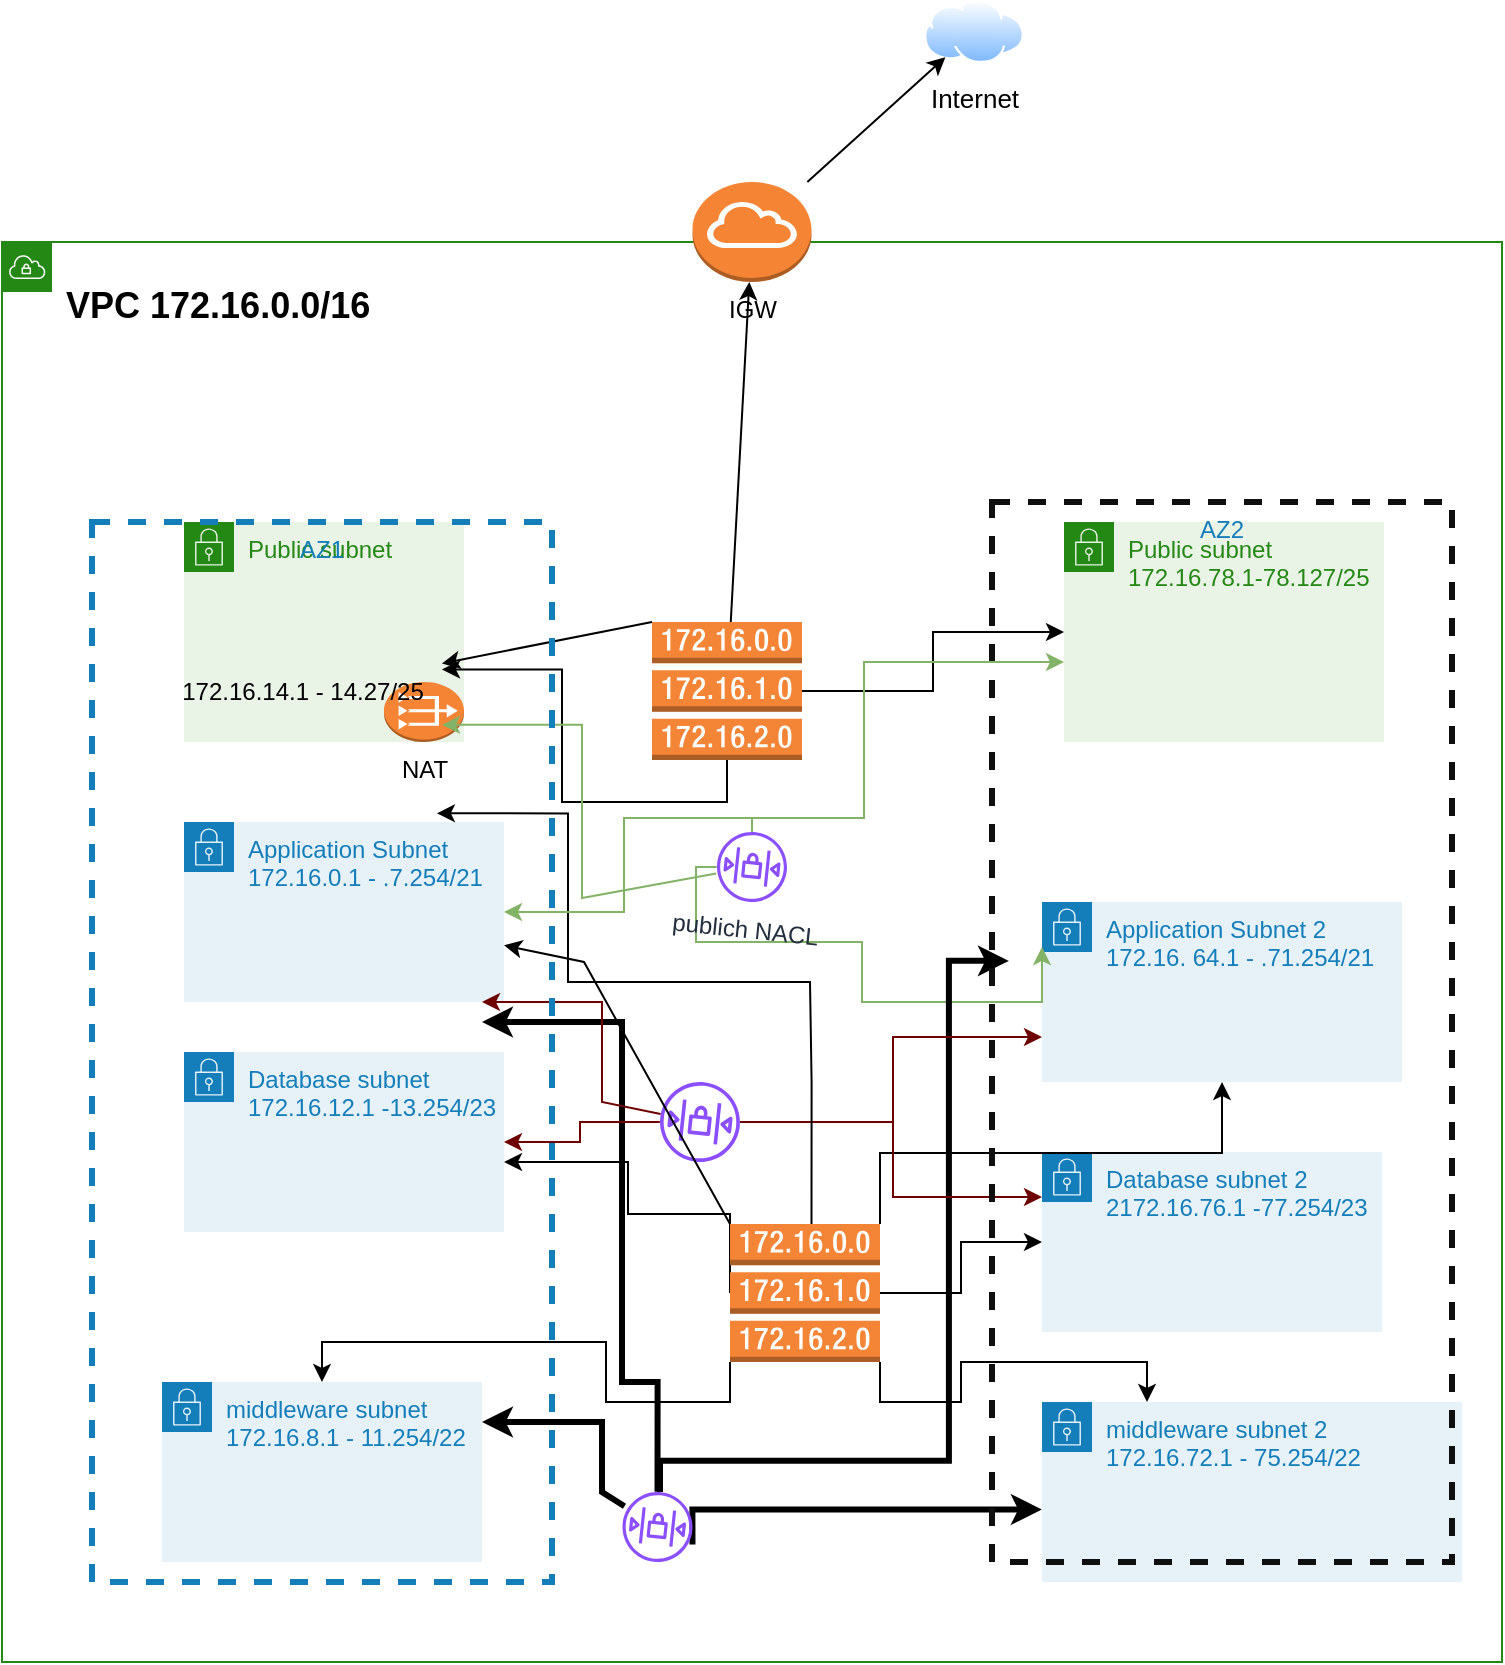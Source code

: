 <mxfile version="22.0.6" type="github">
  <diagram name="Page-1" id="yy_bzusd1XuA34yXiIHK">
    <mxGraphModel dx="2311" dy="2075" grid="1" gridSize="10" guides="1" tooltips="1" connect="1" arrows="1" fold="1" page="1" pageScale="1" pageWidth="827" pageHeight="1169" math="0" shadow="0">
      <root>
        <mxCell id="0" />
        <mxCell id="1" parent="0" />
        <mxCell id="lVtwnys3YDi8AOiwf6Ey-32" value="Public subnet&lt;br&gt;172.16.78.1-78.127/25" style="points=[[0,0],[0.25,0],[0.5,0],[0.75,0],[1,0],[1,0.25],[1,0.5],[1,0.75],[1,1],[0.75,1],[0.5,1],[0.25,1],[0,1],[0,0.75],[0,0.5],[0,0.25]];outlineConnect=0;gradientColor=none;html=1;whiteSpace=wrap;fontSize=12;fontStyle=0;container=1;pointerEvents=0;collapsible=0;recursiveResize=0;shape=mxgraph.aws4.group;grIcon=mxgraph.aws4.group_security_group;grStroke=0;strokeColor=#248814;fillColor=#E9F3E6;verticalAlign=top;align=left;spacingLeft=30;fontColor=#248814;dashed=0;" parent="1" vertex="1">
          <mxGeometry x="570" y="230" width="160" height="110" as="geometry" />
        </mxCell>
        <mxCell id="lVtwnys3YDi8AOiwf6Ey-61" style="edgeStyle=orthogonalEdgeStyle;rounded=0;orthogonalLoop=1;jettySize=auto;html=1;exitX=0;exitY=0.5;exitDx=0;exitDy=0;exitPerimeter=0;" parent="1" source="lVtwnys3YDi8AOiwf6Ey-38" target="lVtwnys3YDi8AOiwf6Ey-43" edge="1">
          <mxGeometry relative="1" as="geometry">
            <Array as="points">
              <mxPoint x="352" y="576" />
              <mxPoint x="352" y="550" />
            </Array>
          </mxGeometry>
        </mxCell>
        <mxCell id="lVtwnys3YDi8AOiwf6Ey-39" value="Public subnet" style="points=[[0,0],[0.25,0],[0.5,0],[0.75,0],[1,0],[1,0.25],[1,0.5],[1,0.75],[1,1],[0.75,1],[0.5,1],[0.25,1],[0,1],[0,0.75],[0,0.5],[0,0.25]];outlineConnect=0;gradientColor=none;html=1;whiteSpace=wrap;fontSize=12;fontStyle=0;container=1;pointerEvents=0;collapsible=0;recursiveResize=0;shape=mxgraph.aws4.group;grIcon=mxgraph.aws4.group_security_group;grStroke=0;strokeColor=#248814;fillColor=#E9F3E6;verticalAlign=top;align=left;spacingLeft=30;fontColor=#248814;dashed=0;" parent="1" vertex="1">
          <mxGeometry x="130" y="230" width="140" height="110" as="geometry" />
        </mxCell>
        <mxCell id="lVtwnys3YDi8AOiwf6Ey-40" value="NAT&lt;br&gt;" style="outlineConnect=0;dashed=0;verticalLabelPosition=bottom;verticalAlign=top;align=center;html=1;shape=mxgraph.aws3.vpc_nat_gateway;fillColor=#F58534;gradientColor=none;" parent="lVtwnys3YDi8AOiwf6Ey-39" vertex="1">
          <mxGeometry x="100" y="80" width="40" height="30" as="geometry" />
        </mxCell>
        <mxCell id="lVtwnys3YDi8AOiwf6Ey-41" value="Application Subnet&lt;br&gt;172.16.0.1 - .7.254/21" style="points=[[0,0],[0.25,0],[0.5,0],[0.75,0],[1,0],[1,0.25],[1,0.5],[1,0.75],[1,1],[0.75,1],[0.5,1],[0.25,1],[0,1],[0,0.75],[0,0.5],[0,0.25]];outlineConnect=0;gradientColor=none;html=1;whiteSpace=wrap;fontSize=12;fontStyle=0;container=1;pointerEvents=0;collapsible=0;recursiveResize=0;shape=mxgraph.aws4.group;grIcon=mxgraph.aws4.group_security_group;grStroke=0;strokeColor=#147EBA;fillColor=#E6F2F8;verticalAlign=top;align=left;spacingLeft=30;fontColor=#147EBA;dashed=0;" parent="1" vertex="1">
          <mxGeometry x="130" y="380" width="160" height="90" as="geometry" />
        </mxCell>
        <mxCell id="lVtwnys3YDi8AOiwf6Ey-43" value="Database subnet&lt;br&gt;172.16.12.1 -13.254/23" style="points=[[0,0],[0.25,0],[0.5,0],[0.75,0],[1,0],[1,0.25],[1,0.5],[1,0.75],[1,1],[0.75,1],[0.5,1],[0.25,1],[0,1],[0,0.75],[0,0.5],[0,0.25]];outlineConnect=0;gradientColor=none;html=1;whiteSpace=wrap;fontSize=12;fontStyle=0;container=1;pointerEvents=0;collapsible=0;recursiveResize=0;shape=mxgraph.aws4.group;grIcon=mxgraph.aws4.group_security_group;grStroke=0;strokeColor=#147EBA;fillColor=#E6F2F8;verticalAlign=top;align=left;spacingLeft=30;fontColor=#147EBA;dashed=0;" parent="1" vertex="1">
          <mxGeometry x="130" y="495" width="160" height="90" as="geometry" />
        </mxCell>
        <mxCell id="lVtwnys3YDi8AOiwf6Ey-44" value="&lt;h2&gt;&lt;font color=&quot;#000000&quot;&gt;VPC 172.16.0.0/16&lt;/font&gt;&lt;/h2&gt;" style="points=[[0,0],[0.25,0],[0.5,0],[0.75,0],[1,0],[1,0.25],[1,0.5],[1,0.75],[1,1],[0.75,1],[0.5,1],[0.25,1],[0,1],[0,0.75],[0,0.5],[0,0.25]];outlineConnect=0;gradientColor=none;html=1;whiteSpace=wrap;fontSize=12;fontStyle=0;container=1;pointerEvents=0;collapsible=0;recursiveResize=0;shape=mxgraph.aws4.group;grIcon=mxgraph.aws4.group_vpc;strokeColor=#248814;fillColor=none;verticalAlign=top;align=left;spacingLeft=30;fontColor=#AAB7B8;dashed=0;" parent="1" vertex="1">
          <mxGeometry x="39" y="90" width="750" height="710" as="geometry" />
        </mxCell>
        <mxCell id="lVtwnys3YDi8AOiwf6Ey-37" value="" style="outlineConnect=0;dashed=0;verticalLabelPosition=bottom;verticalAlign=top;align=center;html=1;shape=mxgraph.aws3.route_table;fillColor=#F58536;gradientColor=none;" parent="lVtwnys3YDi8AOiwf6Ey-44" vertex="1">
          <mxGeometry x="325" y="190" width="75" height="69" as="geometry" />
        </mxCell>
        <mxCell id="lVtwnys3YDi8AOiwf6Ey-49" value="172.16.14.1 - 14.27/25" style="text;html=1;align=center;verticalAlign=middle;resizable=0;points=[];autosize=1;strokeColor=none;fillColor=none;" parent="lVtwnys3YDi8AOiwf6Ey-44" vertex="1">
          <mxGeometry x="80" y="209.5" width="140" height="30" as="geometry" />
        </mxCell>
        <mxCell id="lVtwnys3YDi8AOiwf6Ey-42" value="middleware subnet&lt;br&gt;172.16.8.1 - 11.254/22" style="points=[[0,0],[0.25,0],[0.5,0],[0.75,0],[1,0],[1,0.25],[1,0.5],[1,0.75],[1,1],[0.75,1],[0.5,1],[0.25,1],[0,1],[0,0.75],[0,0.5],[0,0.25]];outlineConnect=0;gradientColor=none;html=1;whiteSpace=wrap;fontSize=12;fontStyle=0;container=1;pointerEvents=0;collapsible=0;recursiveResize=0;shape=mxgraph.aws4.group;grIcon=mxgraph.aws4.group_security_group;grStroke=0;strokeColor=#147EBA;fillColor=#E6F2F8;verticalAlign=top;align=left;spacingLeft=30;fontColor=#147EBA;dashed=0;" parent="lVtwnys3YDi8AOiwf6Ey-44" vertex="1">
          <mxGeometry x="80" y="570" width="160" height="90" as="geometry" />
        </mxCell>
        <mxCell id="lVtwnys3YDi8AOiwf6Ey-52" value="Application Subnet 2&lt;br&gt;172.16. 64.1 - .71.254/21" style="points=[[0,0],[0.25,0],[0.5,0],[0.75,0],[1,0],[1,0.25],[1,0.5],[1,0.75],[1,1],[0.75,1],[0.5,1],[0.25,1],[0,1],[0,0.75],[0,0.5],[0,0.25]];outlineConnect=0;gradientColor=none;html=1;whiteSpace=wrap;fontSize=12;fontStyle=0;container=1;pointerEvents=0;collapsible=0;recursiveResize=0;shape=mxgraph.aws4.group;grIcon=mxgraph.aws4.group_security_group;grStroke=0;strokeColor=#147EBA;fillColor=#E6F2F8;verticalAlign=top;align=left;spacingLeft=30;fontColor=#147EBA;dashed=0;" parent="lVtwnys3YDi8AOiwf6Ey-44" vertex="1">
          <mxGeometry x="520" y="330" width="180" height="90" as="geometry" />
        </mxCell>
        <mxCell id="lVtwnys3YDi8AOiwf6Ey-53" value="Database subnet 2&lt;br&gt;2172.16.76.1 -77.254/23" style="points=[[0,0],[0.25,0],[0.5,0],[0.75,0],[1,0],[1,0.25],[1,0.5],[1,0.75],[1,1],[0.75,1],[0.5,1],[0.25,1],[0,1],[0,0.75],[0,0.5],[0,0.25]];outlineConnect=0;gradientColor=none;html=1;whiteSpace=wrap;fontSize=12;fontStyle=0;container=1;pointerEvents=0;collapsible=0;recursiveResize=0;shape=mxgraph.aws4.group;grIcon=mxgraph.aws4.group_security_group;grStroke=0;strokeColor=#147EBA;fillColor=#E6F2F8;verticalAlign=top;align=left;spacingLeft=30;fontColor=#147EBA;dashed=0;" parent="lVtwnys3YDi8AOiwf6Ey-44" vertex="1">
          <mxGeometry x="520" y="455" width="170" height="90" as="geometry" />
        </mxCell>
        <mxCell id="lVtwnys3YDi8AOiwf6Ey-55" value="middleware subnet 2&lt;br&gt;172.16.72.1 - 75.254/22" style="points=[[0,0],[0.25,0],[0.5,0],[0.75,0],[1,0],[1,0.25],[1,0.5],[1,0.75],[1,1],[0.75,1],[0.5,1],[0.25,1],[0,1],[0,0.75],[0,0.5],[0,0.25]];outlineConnect=0;gradientColor=none;html=1;whiteSpace=wrap;fontSize=12;fontStyle=0;container=1;pointerEvents=0;collapsible=0;recursiveResize=0;shape=mxgraph.aws4.group;grIcon=mxgraph.aws4.group_security_group;grStroke=0;strokeColor=#147EBA;fillColor=#E6F2F8;verticalAlign=top;align=left;spacingLeft=30;fontColor=#147EBA;dashed=0;" parent="lVtwnys3YDi8AOiwf6Ey-44" vertex="1">
          <mxGeometry x="520" y="580" width="210" height="90" as="geometry" />
        </mxCell>
        <mxCell id="lVtwnys3YDi8AOiwf6Ey-56" style="edgeStyle=orthogonalEdgeStyle;rounded=0;orthogonalLoop=1;jettySize=auto;html=1;entryX=1;entryY=0.14;entryDx=0;entryDy=0;entryPerimeter=0;" parent="lVtwnys3YDi8AOiwf6Ey-44" source="lVtwnys3YDi8AOiwf6Ey-37" target="lVtwnys3YDi8AOiwf6Ey-49" edge="1">
          <mxGeometry relative="1" as="geometry">
            <Array as="points">
              <mxPoint x="280" y="280" />
              <mxPoint x="280" y="214" />
            </Array>
          </mxGeometry>
        </mxCell>
        <mxCell id="lVtwnys3YDi8AOiwf6Ey-83" style="edgeStyle=orthogonalEdgeStyle;rounded=0;orthogonalLoop=1;jettySize=auto;html=1;entryX=0;entryY=0.25;entryDx=0;entryDy=0;fillColor=#d5e8d4;strokeColor=#82b366;" parent="lVtwnys3YDi8AOiwf6Ey-44" source="lVtwnys3YDi8AOiwf6Ey-78" target="lVtwnys3YDi8AOiwf6Ey-52" edge="1">
          <mxGeometry relative="1" as="geometry">
            <Array as="points">
              <mxPoint x="347" y="350" />
              <mxPoint x="430" y="350" />
              <mxPoint x="430" y="380" />
              <mxPoint x="520" y="380" />
            </Array>
          </mxGeometry>
        </mxCell>
        <mxCell id="lVtwnys3YDi8AOiwf6Ey-78" value="publich NACL" style="sketch=0;outlineConnect=0;fontColor=#232F3E;gradientColor=none;fillColor=#8C4FFF;strokeColor=none;dashed=0;verticalLabelPosition=bottom;verticalAlign=top;align=center;html=1;fontSize=12;fontStyle=0;aspect=fixed;pointerEvents=1;shape=mxgraph.aws4.network_access_control_list;rotation=6;direction=east;" parent="lVtwnys3YDi8AOiwf6Ey-44" vertex="1">
          <mxGeometry x="357.5" y="295" width="35" height="35" as="geometry" />
        </mxCell>
        <mxCell id="lVtwnys3YDi8AOiwf6Ey-38" value="" style="outlineConnect=0;dashed=0;verticalLabelPosition=bottom;verticalAlign=top;align=center;html=1;shape=mxgraph.aws3.route_table;fillColor=#F58536;gradientColor=none;" parent="lVtwnys3YDi8AOiwf6Ey-44" vertex="1">
          <mxGeometry x="364" y="491" width="75" height="69" as="geometry" />
        </mxCell>
        <mxCell id="lVtwnys3YDi8AOiwf6Ey-62" style="edgeStyle=orthogonalEdgeStyle;rounded=0;orthogonalLoop=1;jettySize=auto;html=1;exitX=0;exitY=1;exitDx=0;exitDy=0;exitPerimeter=0;" parent="lVtwnys3YDi8AOiwf6Ey-44" source="lVtwnys3YDi8AOiwf6Ey-38" target="lVtwnys3YDi8AOiwf6Ey-42" edge="1">
          <mxGeometry relative="1" as="geometry" />
        </mxCell>
        <mxCell id="lVtwnys3YDi8AOiwf6Ey-63" style="edgeStyle=orthogonalEdgeStyle;rounded=0;orthogonalLoop=1;jettySize=auto;html=1;exitX=1;exitY=1;exitDx=0;exitDy=0;exitPerimeter=0;entryX=0.25;entryY=0;entryDx=0;entryDy=0;" parent="lVtwnys3YDi8AOiwf6Ey-44" source="lVtwnys3YDi8AOiwf6Ey-38" target="lVtwnys3YDi8AOiwf6Ey-55" edge="1">
          <mxGeometry relative="1" as="geometry" />
        </mxCell>
        <mxCell id="lVtwnys3YDi8AOiwf6Ey-64" style="edgeStyle=orthogonalEdgeStyle;rounded=0;orthogonalLoop=1;jettySize=auto;html=1;exitX=1;exitY=0.5;exitDx=0;exitDy=0;exitPerimeter=0;" parent="lVtwnys3YDi8AOiwf6Ey-44" source="lVtwnys3YDi8AOiwf6Ey-38" target="lVtwnys3YDi8AOiwf6Ey-53" edge="1">
          <mxGeometry relative="1" as="geometry" />
        </mxCell>
        <mxCell id="lVtwnys3YDi8AOiwf6Ey-65" style="edgeStyle=orthogonalEdgeStyle;rounded=0;orthogonalLoop=1;jettySize=auto;html=1;exitX=1;exitY=0;exitDx=0;exitDy=0;exitPerimeter=0;" parent="lVtwnys3YDi8AOiwf6Ey-44" source="lVtwnys3YDi8AOiwf6Ey-38" target="lVtwnys3YDi8AOiwf6Ey-52" edge="1">
          <mxGeometry relative="1" as="geometry" />
        </mxCell>
        <mxCell id="lVtwnys3YDi8AOiwf6Ey-80" style="edgeStyle=orthogonalEdgeStyle;rounded=0;orthogonalLoop=1;jettySize=auto;html=1;entryX=1;entryY=1.063;entryDx=0;entryDy=0;entryPerimeter=0;fillColor=#d5e8d4;strokeColor=#82b366;" parent="lVtwnys3YDi8AOiwf6Ey-44" source="lVtwnys3YDi8AOiwf6Ey-78" target="lVtwnys3YDi8AOiwf6Ey-49" edge="1">
          <mxGeometry relative="1" as="geometry">
            <Array as="points">
              <mxPoint x="290" y="328" />
              <mxPoint x="290" y="241" />
            </Array>
          </mxGeometry>
        </mxCell>
        <mxCell id="lVtwnys3YDi8AOiwf6Ey-86" style="edgeStyle=orthogonalEdgeStyle;rounded=0;orthogonalLoop=1;jettySize=auto;html=1;strokeWidth=3;" parent="lVtwnys3YDi8AOiwf6Ey-44" edge="1">
          <mxGeometry relative="1" as="geometry">
            <mxPoint x="345.246" y="651.232" as="sourcePoint" />
            <mxPoint x="519.9" y="633.759" as="targetPoint" />
            <Array as="points">
              <mxPoint x="345" y="634" />
            </Array>
          </mxGeometry>
        </mxCell>
        <mxCell id="lVtwnys3YDi8AOiwf6Ey-87" style="edgeStyle=orthogonalEdgeStyle;rounded=0;orthogonalLoop=1;jettySize=auto;html=1;strokeWidth=3;" parent="lVtwnys3YDi8AOiwf6Ey-44" source="lVtwnys3YDi8AOiwf6Ey-85" target="lVtwnys3YDi8AOiwf6Ey-42" edge="1">
          <mxGeometry relative="1" as="geometry">
            <Array as="points">
              <mxPoint x="300" y="625" />
              <mxPoint x="300" y="590" />
            </Array>
          </mxGeometry>
        </mxCell>
        <mxCell id="lVtwnys3YDi8AOiwf6Ey-88" style="edgeStyle=orthogonalEdgeStyle;rounded=0;orthogonalLoop=1;jettySize=auto;html=1;strokeWidth=3;" parent="lVtwnys3YDi8AOiwf6Ey-44" edge="1">
          <mxGeometry relative="1" as="geometry">
            <Array as="points">
              <mxPoint x="473.45" y="609.42" />
              <mxPoint x="473.45" y="359.42" />
            </Array>
            <mxPoint x="328.997" y="625.004" as="sourcePoint" />
            <mxPoint x="503.45" y="359.449" as="targetPoint" />
          </mxGeometry>
        </mxCell>
        <mxCell id="lVtwnys3YDi8AOiwf6Ey-89" style="edgeStyle=orthogonalEdgeStyle;rounded=0;orthogonalLoop=1;jettySize=auto;html=1;strokeWidth=3;" parent="lVtwnys3YDi8AOiwf6Ey-44" source="lVtwnys3YDi8AOiwf6Ey-85" edge="1">
          <mxGeometry relative="1" as="geometry">
            <mxPoint x="240" y="390" as="targetPoint" />
            <Array as="points">
              <mxPoint x="327" y="570" />
              <mxPoint x="310" y="570" />
              <mxPoint x="310" y="390" />
            </Array>
          </mxGeometry>
        </mxCell>
        <mxCell id="lVtwnys3YDi8AOiwf6Ey-85" value="" style="sketch=0;outlineConnect=0;fontColor=#232F3E;gradientColor=none;fillColor=#8C4FFF;strokeColor=none;dashed=0;verticalLabelPosition=bottom;verticalAlign=top;align=center;html=1;fontSize=12;fontStyle=0;aspect=fixed;pointerEvents=1;shape=mxgraph.aws4.network_access_control_list;rotation=6;" parent="lVtwnys3YDi8AOiwf6Ey-44" vertex="1">
          <mxGeometry x="310.25" y="625" width="35" height="35" as="geometry" />
        </mxCell>
        <mxCell id="lVtwnys3YDi8AOiwf6Ey-91" style="edgeStyle=orthogonalEdgeStyle;rounded=0;orthogonalLoop=1;jettySize=auto;html=1;entryX=0;entryY=0.25;entryDx=0;entryDy=0;fillColor=#a20025;strokeColor=#6F0000;" parent="lVtwnys3YDi8AOiwf6Ey-44" source="lVtwnys3YDi8AOiwf6Ey-90" target="lVtwnys3YDi8AOiwf6Ey-53" edge="1">
          <mxGeometry relative="1" as="geometry" />
        </mxCell>
        <mxCell id="lVtwnys3YDi8AOiwf6Ey-95" style="edgeStyle=orthogonalEdgeStyle;rounded=0;orthogonalLoop=1;jettySize=auto;html=1;fillColor=#a20025;strokeColor=#6F0000;" parent="lVtwnys3YDi8AOiwf6Ey-44" source="lVtwnys3YDi8AOiwf6Ey-90" edge="1">
          <mxGeometry relative="1" as="geometry">
            <mxPoint x="240" y="380" as="targetPoint" />
            <Array as="points">
              <mxPoint x="300" y="430" />
              <mxPoint x="300" y="380" />
            </Array>
          </mxGeometry>
        </mxCell>
        <mxCell id="lVtwnys3YDi8AOiwf6Ey-96" style="edgeStyle=orthogonalEdgeStyle;rounded=0;orthogonalLoop=1;jettySize=auto;html=1;entryX=0;entryY=0.75;entryDx=0;entryDy=0;fillColor=#a20025;strokeColor=#6F0000;" parent="lVtwnys3YDi8AOiwf6Ey-44" source="lVtwnys3YDi8AOiwf6Ey-90" target="lVtwnys3YDi8AOiwf6Ey-52" edge="1">
          <mxGeometry relative="1" as="geometry" />
        </mxCell>
        <mxCell id="lVtwnys3YDi8AOiwf6Ey-90" value="" style="sketch=0;outlineConnect=0;fontColor=#232F3E;gradientColor=none;fillColor=#8C4FFF;strokeColor=none;dashed=0;verticalLabelPosition=bottom;verticalAlign=top;align=center;html=1;fontSize=12;fontStyle=0;aspect=fixed;pointerEvents=1;shape=mxgraph.aws4.network_access_control_list;rotation=6;" parent="lVtwnys3YDi8AOiwf6Ey-44" vertex="1">
          <mxGeometry x="329" y="420" width="40" height="40" as="geometry" />
        </mxCell>
        <mxCell id="lVtwnys3YDi8AOiwf6Ey-102" value="IGW" style="outlineConnect=0;dashed=0;verticalLabelPosition=bottom;verticalAlign=top;align=center;html=1;shape=mxgraph.aws3.internet_gateway;fillColor=#F58534;gradientColor=none;" parent="lVtwnys3YDi8AOiwf6Ey-44" vertex="1">
          <mxGeometry x="345.25" y="-30" width="59.5" height="50" as="geometry" />
        </mxCell>
        <mxCell id="lVtwnys3YDi8AOiwf6Ey-105" value="" style="endArrow=classic;html=1;rounded=0;" parent="lVtwnys3YDi8AOiwf6Ey-44" source="lVtwnys3YDi8AOiwf6Ey-37" target="lVtwnys3YDi8AOiwf6Ey-102" edge="1">
          <mxGeometry width="50" height="50" relative="1" as="geometry">
            <mxPoint x="340" y="180" as="sourcePoint" />
            <mxPoint x="390" y="130" as="targetPoint" />
          </mxGeometry>
        </mxCell>
        <mxCell id="lVtwnys3YDi8AOiwf6Ey-106" value="" style="endArrow=classic;html=1;rounded=0;exitX=0;exitY=0;exitDx=0;exitDy=0;exitPerimeter=0;" parent="lVtwnys3YDi8AOiwf6Ey-44" source="lVtwnys3YDi8AOiwf6Ey-37" target="lVtwnys3YDi8AOiwf6Ey-49" edge="1">
          <mxGeometry width="50" height="50" relative="1" as="geometry">
            <mxPoint x="340" y="180" as="sourcePoint" />
            <mxPoint x="390" y="130" as="targetPoint" />
          </mxGeometry>
        </mxCell>
        <mxCell id="lVtwnys3YDi8AOiwf6Ey-99" value="AZ1" style="fillColor=none;strokeColor=#147EBA;dashed=1;verticalAlign=top;fontStyle=0;fontColor=#147EBA;whiteSpace=wrap;html=1;strokeWidth=3;" parent="lVtwnys3YDi8AOiwf6Ey-44" vertex="1">
          <mxGeometry x="45" y="140" width="230" height="530" as="geometry" />
        </mxCell>
        <mxCell id="lVtwnys3YDi8AOiwf6Ey-72" style="edgeStyle=orthogonalEdgeStyle;rounded=0;orthogonalLoop=1;jettySize=auto;html=1;exitX=0.5;exitY=0;exitDx=0;exitDy=0;exitPerimeter=0;entryX=0.855;entryY=0.855;entryDx=0;entryDy=0;entryPerimeter=0;" parent="lVtwnys3YDi8AOiwf6Ey-44" edge="1">
          <mxGeometry relative="1" as="geometry">
            <Array as="points">
              <mxPoint x="405" y="420" />
              <mxPoint x="404" y="420" />
              <mxPoint x="404" y="370" />
              <mxPoint x="283" y="370" />
              <mxPoint x="283" y="286" />
            </Array>
            <mxPoint x="404.75" y="491.0" as="sourcePoint" />
            <mxPoint x="217.45" y="285.65" as="targetPoint" />
          </mxGeometry>
        </mxCell>
        <mxCell id="lVtwnys3YDi8AOiwf6Ey-101" value="AZ2&lt;br&gt;" style="fillColor=none;strokeColor=#0f0f10;dashed=1;verticalAlign=top;fontStyle=0;fontColor=#147EBA;whiteSpace=wrap;html=1;strokeWidth=3;" parent="lVtwnys3YDi8AOiwf6Ey-44" vertex="1">
          <mxGeometry x="495" y="130" width="230" height="530" as="geometry" />
        </mxCell>
        <mxCell id="lVtwnys3YDi8AOiwf6Ey-57" value="" style="edgeStyle=orthogonalEdgeStyle;rounded=0;orthogonalLoop=1;jettySize=auto;html=1;" parent="1" source="lVtwnys3YDi8AOiwf6Ey-37" target="lVtwnys3YDi8AOiwf6Ey-32" edge="1">
          <mxGeometry relative="1" as="geometry" />
        </mxCell>
        <mxCell id="lVtwnys3YDi8AOiwf6Ey-71" value="" style="endArrow=classic;html=1;rounded=0;exitX=0;exitY=0;exitDx=0;exitDy=0;exitPerimeter=0;" parent="1" source="lVtwnys3YDi8AOiwf6Ey-38" target="lVtwnys3YDi8AOiwf6Ey-41" edge="1">
          <mxGeometry width="50" height="50" relative="1" as="geometry">
            <mxPoint x="310" y="360" as="sourcePoint" />
            <mxPoint x="360" y="310" as="targetPoint" />
            <Array as="points">
              <mxPoint x="330" y="450" />
            </Array>
          </mxGeometry>
        </mxCell>
        <mxCell id="lVtwnys3YDi8AOiwf6Ey-82" style="edgeStyle=orthogonalEdgeStyle;rounded=0;orthogonalLoop=1;jettySize=auto;html=1;fillColor=#d5e8d4;strokeColor=#82b366;" parent="1" source="lVtwnys3YDi8AOiwf6Ey-78" target="lVtwnys3YDi8AOiwf6Ey-32" edge="1">
          <mxGeometry relative="1" as="geometry">
            <Array as="points">
              <mxPoint x="470" y="378" />
              <mxPoint x="470" y="300" />
            </Array>
          </mxGeometry>
        </mxCell>
        <mxCell id="lVtwnys3YDi8AOiwf6Ey-84" style="edgeStyle=orthogonalEdgeStyle;rounded=0;orthogonalLoop=1;jettySize=auto;html=1;fillColor=#d5e8d4;strokeColor=#82b366;" parent="1" source="lVtwnys3YDi8AOiwf6Ey-78" target="lVtwnys3YDi8AOiwf6Ey-41" edge="1">
          <mxGeometry relative="1" as="geometry">
            <Array as="points">
              <mxPoint x="350" y="378" />
              <mxPoint x="350" y="425" />
            </Array>
          </mxGeometry>
        </mxCell>
        <mxCell id="lVtwnys3YDi8AOiwf6Ey-92" style="edgeStyle=orthogonalEdgeStyle;rounded=0;orthogonalLoop=1;jettySize=auto;html=1;fillColor=#a20025;strokeColor=#6F0000;" parent="1" source="lVtwnys3YDi8AOiwf6Ey-90" target="lVtwnys3YDi8AOiwf6Ey-43" edge="1">
          <mxGeometry relative="1" as="geometry" />
        </mxCell>
        <mxCell id="lVtwnys3YDi8AOiwf6Ey-103" value="&lt;font style=&quot;font-size: 13px;&quot;&gt;Internet&lt;/font&gt;" style="image;aspect=fixed;perimeter=ellipsePerimeter;html=1;align=center;shadow=0;dashed=0;spacingTop=3;image=img/lib/active_directory/internet_cloud.svg;" parent="1" vertex="1">
          <mxGeometry x="500" y="-31" width="50" height="31.5" as="geometry" />
        </mxCell>
        <mxCell id="lVtwnys3YDi8AOiwf6Ey-107" value="" style="endArrow=classic;html=1;rounded=0;" parent="1" source="lVtwnys3YDi8AOiwf6Ey-102" target="lVtwnys3YDi8AOiwf6Ey-103" edge="1">
          <mxGeometry width="50" height="50" relative="1" as="geometry">
            <mxPoint x="390" y="230" as="sourcePoint" />
            <mxPoint x="440" y="180" as="targetPoint" />
          </mxGeometry>
        </mxCell>
      </root>
    </mxGraphModel>
  </diagram>
</mxfile>
